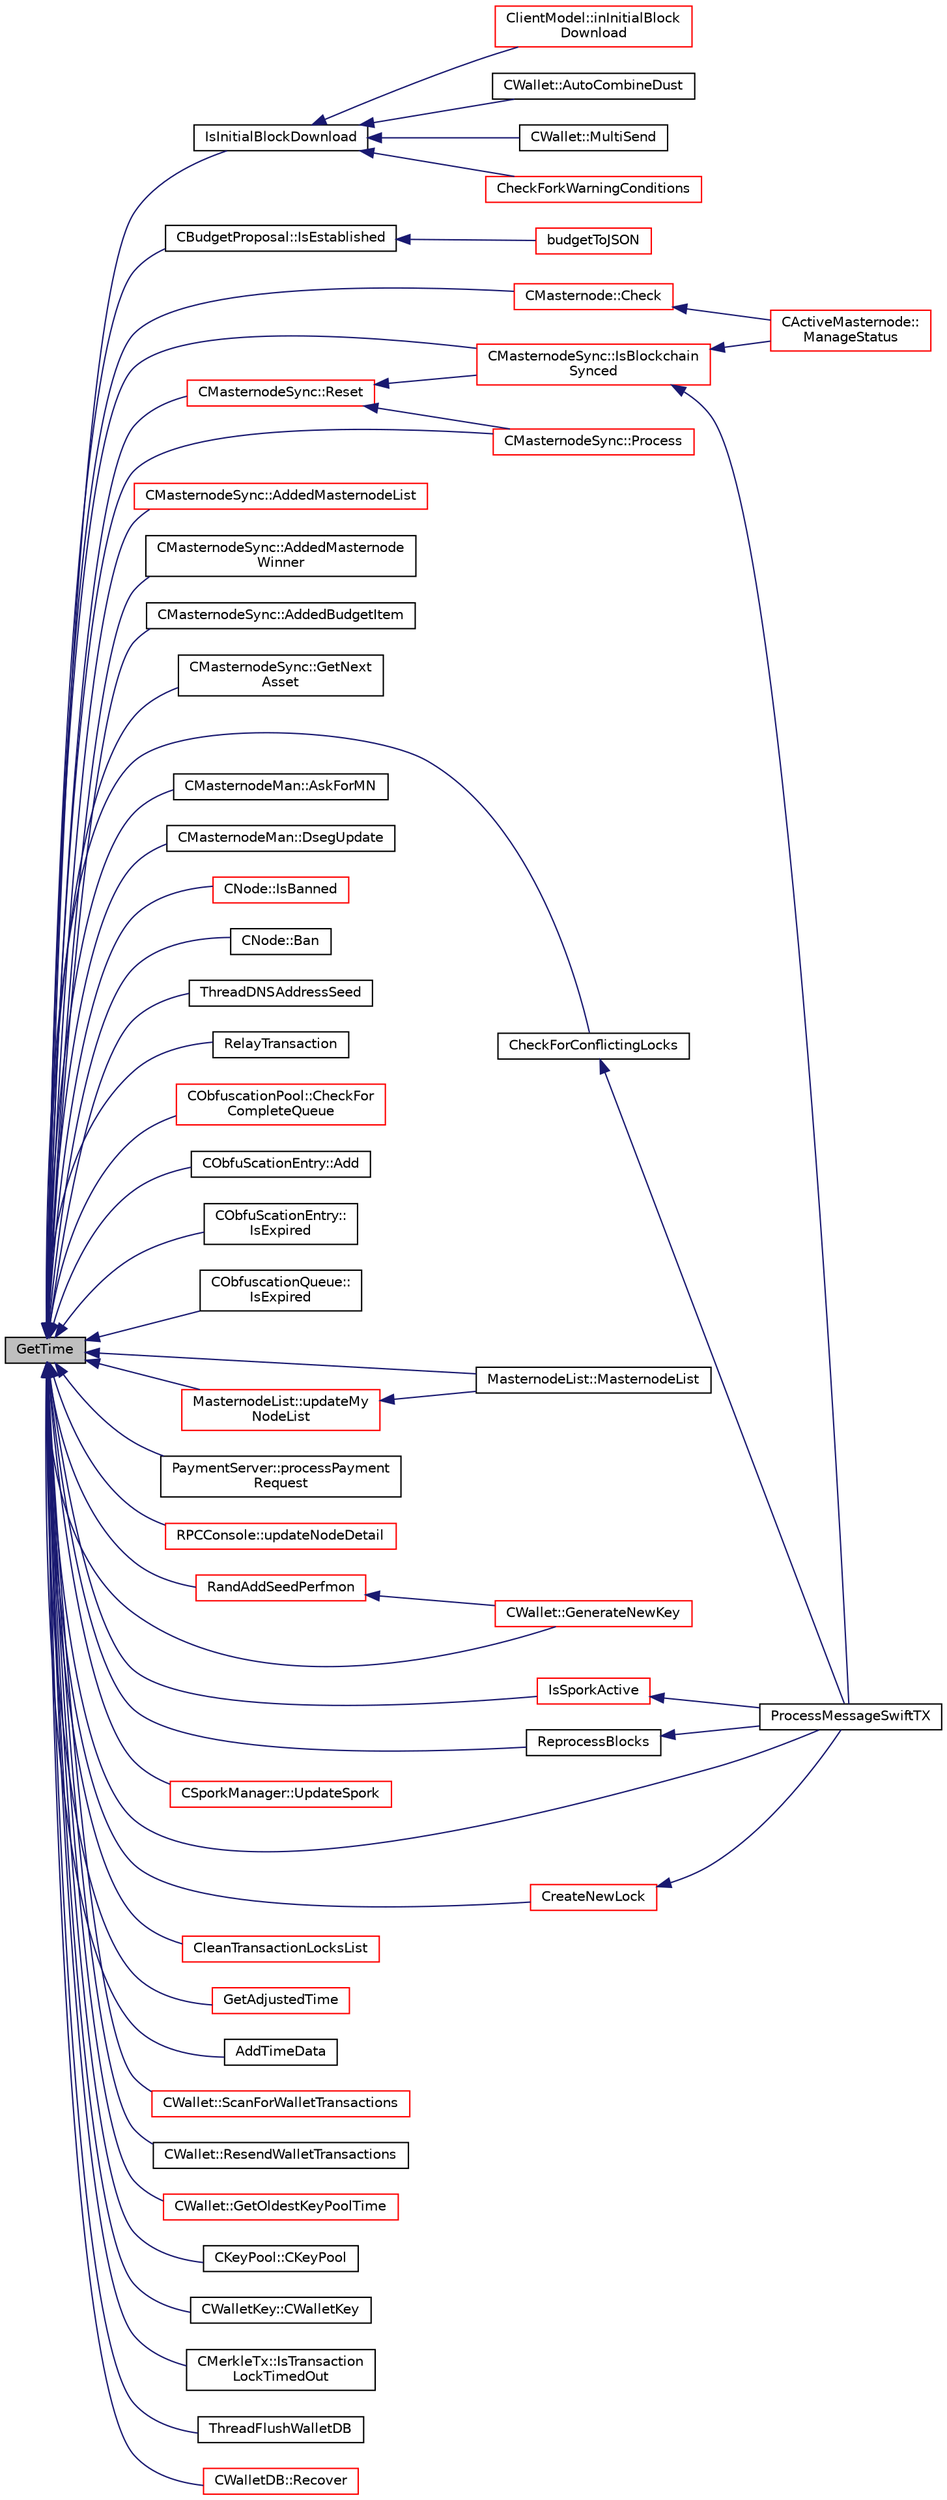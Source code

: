 digraph "GetTime"
{
  edge [fontname="Helvetica",fontsize="10",labelfontname="Helvetica",labelfontsize="10"];
  node [fontname="Helvetica",fontsize="10",shape=record];
  rankdir="LR";
  Node16 [label="GetTime",height=0.2,width=0.4,color="black", fillcolor="grey75", style="filled", fontcolor="black"];
  Node16 -> Node17 [dir="back",color="midnightblue",fontsize="10",style="solid",fontname="Helvetica"];
  Node17 [label="IsInitialBlockDownload",height=0.2,width=0.4,color="black", fillcolor="white", style="filled",URL="$main_8h.html#a5edcd96316574fd4a7f3ae0922a5cfd6",tooltip="Check whether we are doing an initial block download (synchronizing from disk or network) ..."];
  Node17 -> Node18 [dir="back",color="midnightblue",fontsize="10",style="solid",fontname="Helvetica"];
  Node18 [label="CheckForkWarningConditions",height=0.2,width=0.4,color="red", fillcolor="white", style="filled",URL="$main_8cpp.html#a730d390bfb0df0e54a5c2ddb901e748a"];
  Node17 -> Node20 [dir="back",color="midnightblue",fontsize="10",style="solid",fontname="Helvetica"];
  Node20 [label="ClientModel::inInitialBlock\lDownload",height=0.2,width=0.4,color="red", fillcolor="white", style="filled",URL="$class_client_model.html#af9798c364463ada09be477b15daf0fbe",tooltip="Return true if core is doing initial block download. "];
  Node17 -> Node24 [dir="back",color="midnightblue",fontsize="10",style="solid",fontname="Helvetica"];
  Node24 [label="CWallet::AutoCombineDust",height=0.2,width=0.4,color="black", fillcolor="white", style="filled",URL="$class_c_wallet.html#a48b1e3fba569989535063b9b5308aa9e"];
  Node17 -> Node25 [dir="back",color="midnightblue",fontsize="10",style="solid",fontname="Helvetica"];
  Node25 [label="CWallet::MultiSend",height=0.2,width=0.4,color="black", fillcolor="white", style="filled",URL="$class_c_wallet.html#ace77e9b4ffcfdbc61a327d02168620a2"];
  Node16 -> Node26 [dir="back",color="midnightblue",fontsize="10",style="solid",fontname="Helvetica"];
  Node26 [label="CBudgetProposal::IsEstablished",height=0.2,width=0.4,color="black", fillcolor="white", style="filled",URL="$class_c_budget_proposal.html#a0f4231aa216c99a6a3ad2b6bf31d8bfe"];
  Node26 -> Node27 [dir="back",color="midnightblue",fontsize="10",style="solid",fontname="Helvetica"];
  Node27 [label="budgetToJSON",height=0.2,width=0.4,color="red", fillcolor="white", style="filled",URL="$rpcmasternode-budget_8cpp.html#a936b80f9033a0a5e8d4fa1a2079da90c"];
  Node16 -> Node31 [dir="back",color="midnightblue",fontsize="10",style="solid",fontname="Helvetica"];
  Node31 [label="CMasternodeSync::IsBlockchain\lSynced",height=0.2,width=0.4,color="red", fillcolor="white", style="filled",URL="$class_c_masternode_sync.html#a222b31867c8dd473a21ed4d2841ad477"];
  Node31 -> Node32 [dir="back",color="midnightblue",fontsize="10",style="solid",fontname="Helvetica"];
  Node32 [label="CActiveMasternode::\lManageStatus",height=0.2,width=0.4,color="red", fillcolor="white", style="filled",URL="$class_c_active_masternode.html#a8004b3b2100da7dcfedbd1e959633e51",tooltip="Manage status of main Masternode. "];
  Node31 -> Node47 [dir="back",color="midnightblue",fontsize="10",style="solid",fontname="Helvetica"];
  Node47 [label="ProcessMessageSwiftTX",height=0.2,width=0.4,color="black", fillcolor="white", style="filled",URL="$swifttx_8h.html#a155e5c12fe35b2b4129c46ba9b66b06f"];
  Node16 -> Node48 [dir="back",color="midnightblue",fontsize="10",style="solid",fontname="Helvetica"];
  Node48 [label="CMasternodeSync::Reset",height=0.2,width=0.4,color="red", fillcolor="white", style="filled",URL="$class_c_masternode_sync.html#a10c27866eb1d20c317a34fbde3fe1ef3"];
  Node48 -> Node31 [dir="back",color="midnightblue",fontsize="10",style="solid",fontname="Helvetica"];
  Node48 -> Node50 [dir="back",color="midnightblue",fontsize="10",style="solid",fontname="Helvetica"];
  Node50 [label="CMasternodeSync::Process",height=0.2,width=0.4,color="red", fillcolor="white", style="filled",URL="$class_c_masternode_sync.html#a5d4668c5e5f589629bfa137cccc387f4"];
  Node16 -> Node51 [dir="back",color="midnightblue",fontsize="10",style="solid",fontname="Helvetica"];
  Node51 [label="CMasternodeSync::AddedMasternodeList",height=0.2,width=0.4,color="red", fillcolor="white", style="filled",URL="$class_c_masternode_sync.html#aecd6f9f5537d7ef789bd62c394ea59c8"];
  Node16 -> Node52 [dir="back",color="midnightblue",fontsize="10",style="solid",fontname="Helvetica"];
  Node52 [label="CMasternodeSync::AddedMasternode\lWinner",height=0.2,width=0.4,color="black", fillcolor="white", style="filled",URL="$class_c_masternode_sync.html#a312ff09a0ea92f79abbfaff00dcc47bd"];
  Node16 -> Node53 [dir="back",color="midnightblue",fontsize="10",style="solid",fontname="Helvetica"];
  Node53 [label="CMasternodeSync::AddedBudgetItem",height=0.2,width=0.4,color="black", fillcolor="white", style="filled",URL="$class_c_masternode_sync.html#a838ed1ca5c2e127e43538992a3881dd9"];
  Node16 -> Node54 [dir="back",color="midnightblue",fontsize="10",style="solid",fontname="Helvetica"];
  Node54 [label="CMasternodeSync::GetNext\lAsset",height=0.2,width=0.4,color="black", fillcolor="white", style="filled",URL="$class_c_masternode_sync.html#aa3a14e330fec1e6662e9c1387df0c1af"];
  Node16 -> Node50 [dir="back",color="midnightblue",fontsize="10",style="solid",fontname="Helvetica"];
  Node16 -> Node55 [dir="back",color="midnightblue",fontsize="10",style="solid",fontname="Helvetica"];
  Node55 [label="CMasternode::Check",height=0.2,width=0.4,color="red", fillcolor="white", style="filled",URL="$class_c_masternode.html#aa5892c0b8ec6d2a05cbb081cb1e0aa3c"];
  Node55 -> Node32 [dir="back",color="midnightblue",fontsize="10",style="solid",fontname="Helvetica"];
  Node16 -> Node91 [dir="back",color="midnightblue",fontsize="10",style="solid",fontname="Helvetica"];
  Node91 [label="CMasternodeMan::AskForMN",height=0.2,width=0.4,color="black", fillcolor="white", style="filled",URL="$class_c_masternode_man.html#ae4de44493ba42d53b9c3e7fba18c0f09",tooltip="Ask (source) node for mnb. "];
  Node16 -> Node92 [dir="back",color="midnightblue",fontsize="10",style="solid",fontname="Helvetica"];
  Node92 [label="CMasternodeMan::DsegUpdate",height=0.2,width=0.4,color="black", fillcolor="white", style="filled",URL="$class_c_masternode_man.html#a5aa389cb63e70edf9fd9e2eb7fe90750"];
  Node16 -> Node93 [dir="back",color="midnightblue",fontsize="10",style="solid",fontname="Helvetica"];
  Node93 [label="CNode::IsBanned",height=0.2,width=0.4,color="red", fillcolor="white", style="filled",URL="$class_c_node.html#aefa8b81afa53b4c6635dc4c6c024211a"];
  Node16 -> Node96 [dir="back",color="midnightblue",fontsize="10",style="solid",fontname="Helvetica"];
  Node96 [label="CNode::Ban",height=0.2,width=0.4,color="black", fillcolor="white", style="filled",URL="$class_c_node.html#a7d5dd8d7531bfbe069092be583569956"];
  Node16 -> Node97 [dir="back",color="midnightblue",fontsize="10",style="solid",fontname="Helvetica"];
  Node97 [label="ThreadDNSAddressSeed",height=0.2,width=0.4,color="black", fillcolor="white", style="filled",URL="$net_8cpp.html#ab2d8883b5524ec7b80d3b9535e73a3ed"];
  Node16 -> Node98 [dir="back",color="midnightblue",fontsize="10",style="solid",fontname="Helvetica"];
  Node98 [label="RelayTransaction",height=0.2,width=0.4,color="black", fillcolor="white", style="filled",URL="$net_8h.html#a9b1fd21b29b86ead3587731eeaf7b42c"];
  Node16 -> Node99 [dir="back",color="midnightblue",fontsize="10",style="solid",fontname="Helvetica"];
  Node99 [label="CObfuscationPool::CheckFor\lCompleteQueue",height=0.2,width=0.4,color="red", fillcolor="white", style="filled",URL="$class_c_obfuscation_pool.html#ad8fc2b9e329de37d3a78bcf51d475696"];
  Node16 -> Node100 [dir="back",color="midnightblue",fontsize="10",style="solid",fontname="Helvetica"];
  Node100 [label="CObfuScationEntry::Add",height=0.2,width=0.4,color="black", fillcolor="white", style="filled",URL="$class_c_obfu_scation_entry.html#aa3fa2fff3a5f598bbf81cbfa20daeb4c",tooltip="Add entries to use for Obfuscation. "];
  Node16 -> Node101 [dir="back",color="midnightblue",fontsize="10",style="solid",fontname="Helvetica"];
  Node101 [label="CObfuScationEntry::\lIsExpired",height=0.2,width=0.4,color="black", fillcolor="white", style="filled",URL="$class_c_obfu_scation_entry.html#a1bf955a94e2b29cc337c31701bbcd04f"];
  Node16 -> Node102 [dir="back",color="midnightblue",fontsize="10",style="solid",fontname="Helvetica"];
  Node102 [label="CObfuscationQueue::\lIsExpired",height=0.2,width=0.4,color="black", fillcolor="white", style="filled",URL="$class_c_obfuscation_queue.html#aab0bc5d5310034436ff67c49699f16ea",tooltip="Is this Obfuscation expired? "];
  Node16 -> Node103 [dir="back",color="midnightblue",fontsize="10",style="solid",fontname="Helvetica"];
  Node103 [label="MasternodeList::MasternodeList",height=0.2,width=0.4,color="black", fillcolor="white", style="filled",URL="$class_masternode_list.html#a341c2ce3e55eecb90f8733c72af375c4"];
  Node16 -> Node104 [dir="back",color="midnightblue",fontsize="10",style="solid",fontname="Helvetica"];
  Node104 [label="MasternodeList::updateMy\lNodeList",height=0.2,width=0.4,color="red", fillcolor="white", style="filled",URL="$class_masternode_list.html#abfb8462c699669f75f7a8005089bdb0a"];
  Node104 -> Node103 [dir="back",color="midnightblue",fontsize="10",style="solid",fontname="Helvetica"];
  Node16 -> Node111 [dir="back",color="midnightblue",fontsize="10",style="solid",fontname="Helvetica"];
  Node111 [label="PaymentServer::processPayment\lRequest",height=0.2,width=0.4,color="black", fillcolor="white", style="filled",URL="$class_payment_server.html#abe96a7c90755b8e1975e380b5a8228bd"];
  Node16 -> Node112 [dir="back",color="midnightblue",fontsize="10",style="solid",fontname="Helvetica"];
  Node112 [label="RPCConsole::updateNodeDetail",height=0.2,width=0.4,color="red", fillcolor="white", style="filled",URL="$class_r_p_c_console.html#a0bd7e2be4a07bcf4f8b20eb1881dacbb",tooltip="show detailed information on ui about selected node "];
  Node16 -> Node115 [dir="back",color="midnightblue",fontsize="10",style="solid",fontname="Helvetica"];
  Node115 [label="RandAddSeedPerfmon",height=0.2,width=0.4,color="red", fillcolor="white", style="filled",URL="$random_8h.html#a786af12a87491f8dc24351d93b9833b6"];
  Node115 -> Node116 [dir="back",color="midnightblue",fontsize="10",style="solid",fontname="Helvetica"];
  Node116 [label="CWallet::GenerateNewKey",height=0.2,width=0.4,color="red", fillcolor="white", style="filled",URL="$group__map_wallet.html#ga061fe7f54f80ec40f856b3e6365c2f4a"];
  Node16 -> Node142 [dir="back",color="midnightblue",fontsize="10",style="solid",fontname="Helvetica"];
  Node142 [label="IsSporkActive",height=0.2,width=0.4,color="red", fillcolor="white", style="filled",URL="$spork_8h.html#a3305663176e21e81c80dc951a7f8ea5e"];
  Node142 -> Node47 [dir="back",color="midnightblue",fontsize="10",style="solid",fontname="Helvetica"];
  Node16 -> Node254 [dir="back",color="midnightblue",fontsize="10",style="solid",fontname="Helvetica"];
  Node254 [label="ReprocessBlocks",height=0.2,width=0.4,color="black", fillcolor="white", style="filled",URL="$spork_8h.html#a6b20cdba297d137a4d7a91691cc4457b"];
  Node254 -> Node47 [dir="back",color="midnightblue",fontsize="10",style="solid",fontname="Helvetica"];
  Node16 -> Node160 [dir="back",color="midnightblue",fontsize="10",style="solid",fontname="Helvetica"];
  Node160 [label="CSporkManager::UpdateSpork",height=0.2,width=0.4,color="red", fillcolor="white", style="filled",URL="$class_c_spork_manager.html#afb7e15fe29bd548939657a20ca5feafb"];
  Node16 -> Node47 [dir="back",color="midnightblue",fontsize="10",style="solid",fontname="Helvetica"];
  Node16 -> Node255 [dir="back",color="midnightblue",fontsize="10",style="solid",fontname="Helvetica"];
  Node255 [label="CreateNewLock",height=0.2,width=0.4,color="red", fillcolor="white", style="filled",URL="$swifttx_8h.html#a3774b6dae3dfa0a6c85e3604e742150c"];
  Node255 -> Node47 [dir="back",color="midnightblue",fontsize="10",style="solid",fontname="Helvetica"];
  Node16 -> Node266 [dir="back",color="midnightblue",fontsize="10",style="solid",fontname="Helvetica"];
  Node266 [label="CheckForConflictingLocks",height=0.2,width=0.4,color="black", fillcolor="white", style="filled",URL="$swifttx_8h.html#aef32a1712071881d322fdb3740c07227"];
  Node266 -> Node47 [dir="back",color="midnightblue",fontsize="10",style="solid",fontname="Helvetica"];
  Node16 -> Node267 [dir="back",color="midnightblue",fontsize="10",style="solid",fontname="Helvetica"];
  Node267 [label="CleanTransactionLocksList",height=0.2,width=0.4,color="red", fillcolor="white", style="filled",URL="$swifttx_8h.html#afede7ddd9c324103f27d52a2a3b75b1c"];
  Node16 -> Node268 [dir="back",color="midnightblue",fontsize="10",style="solid",fontname="Helvetica"];
  Node268 [label="GetAdjustedTime",height=0.2,width=0.4,color="red", fillcolor="white", style="filled",URL="$timedata_8h.html#a09f81b9c7650f898cf3cf305b87547e6"];
  Node16 -> Node308 [dir="back",color="midnightblue",fontsize="10",style="solid",fontname="Helvetica"];
  Node308 [label="AddTimeData",height=0.2,width=0.4,color="black", fillcolor="white", style="filled",URL="$timedata_8h.html#ad8af089fc8835e11c7d77f6b473fccae"];
  Node16 -> Node116 [dir="back",color="midnightblue",fontsize="10",style="solid",fontname="Helvetica"];
  Node16 -> Node309 [dir="back",color="midnightblue",fontsize="10",style="solid",fontname="Helvetica"];
  Node309 [label="CWallet::ScanForWalletTransactions",height=0.2,width=0.4,color="red", fillcolor="white", style="filled",URL="$group__map_wallet.html#ga979a17e80e4897ed1f4ae9a4be7c493c",tooltip="Scan the block chain (starting in pindexStart) for transactions from or to us. "];
  Node16 -> Node259 [dir="back",color="midnightblue",fontsize="10",style="solid",fontname="Helvetica"];
  Node259 [label="CWallet::ResendWalletTransactions",height=0.2,width=0.4,color="black", fillcolor="white", style="filled",URL="$group__map_wallet.html#gaef8d6e5b4701ca3a64486c4232acc3fa"];
  Node16 -> Node134 [dir="back",color="midnightblue",fontsize="10",style="solid",fontname="Helvetica"];
  Node134 [label="CWallet::GetOldestKeyPoolTime",height=0.2,width=0.4,color="red", fillcolor="white", style="filled",URL="$group___actions.html#ga2555a9442e58b3c5593fef21f1b39d2d"];
  Node16 -> Node313 [dir="back",color="midnightblue",fontsize="10",style="solid",fontname="Helvetica"];
  Node313 [label="CKeyPool::CKeyPool",height=0.2,width=0.4,color="black", fillcolor="white", style="filled",URL="$class_c_key_pool.html#ab1f33489faff7a7e1edbd61a5a18f604"];
  Node16 -> Node314 [dir="back",color="midnightblue",fontsize="10",style="solid",fontname="Helvetica"];
  Node314 [label="CWalletKey::CWalletKey",height=0.2,width=0.4,color="black", fillcolor="white", style="filled",URL="$class_c_wallet_key.html#aa2603825b543b1d5153f31482139a6b2",tooltip="todo: add something to note what created it (user, getnewaddress, change) maybe should have a map<str..."];
  Node16 -> Node315 [dir="back",color="midnightblue",fontsize="10",style="solid",fontname="Helvetica"];
  Node315 [label="CMerkleTx::IsTransaction\lLockTimedOut",height=0.2,width=0.4,color="black", fillcolor="white", style="filled",URL="$class_c_merkle_tx.html#a72a7897d620c425280a4af4db87e3601"];
  Node16 -> Node316 [dir="back",color="midnightblue",fontsize="10",style="solid",fontname="Helvetica"];
  Node316 [label="ThreadFlushWalletDB",height=0.2,width=0.4,color="black", fillcolor="white", style="filled",URL="$walletdb_8cpp.html#a571e13707ba159c7c047875764ae5e2b"];
  Node16 -> Node317 [dir="back",color="midnightblue",fontsize="10",style="solid",fontname="Helvetica"];
  Node317 [label="CWalletDB::Recover",height=0.2,width=0.4,color="red", fillcolor="white", style="filled",URL="$class_c_wallet_d_b.html#a3ebeb12f37d9c66512e2bc2903a6854a"];
}
